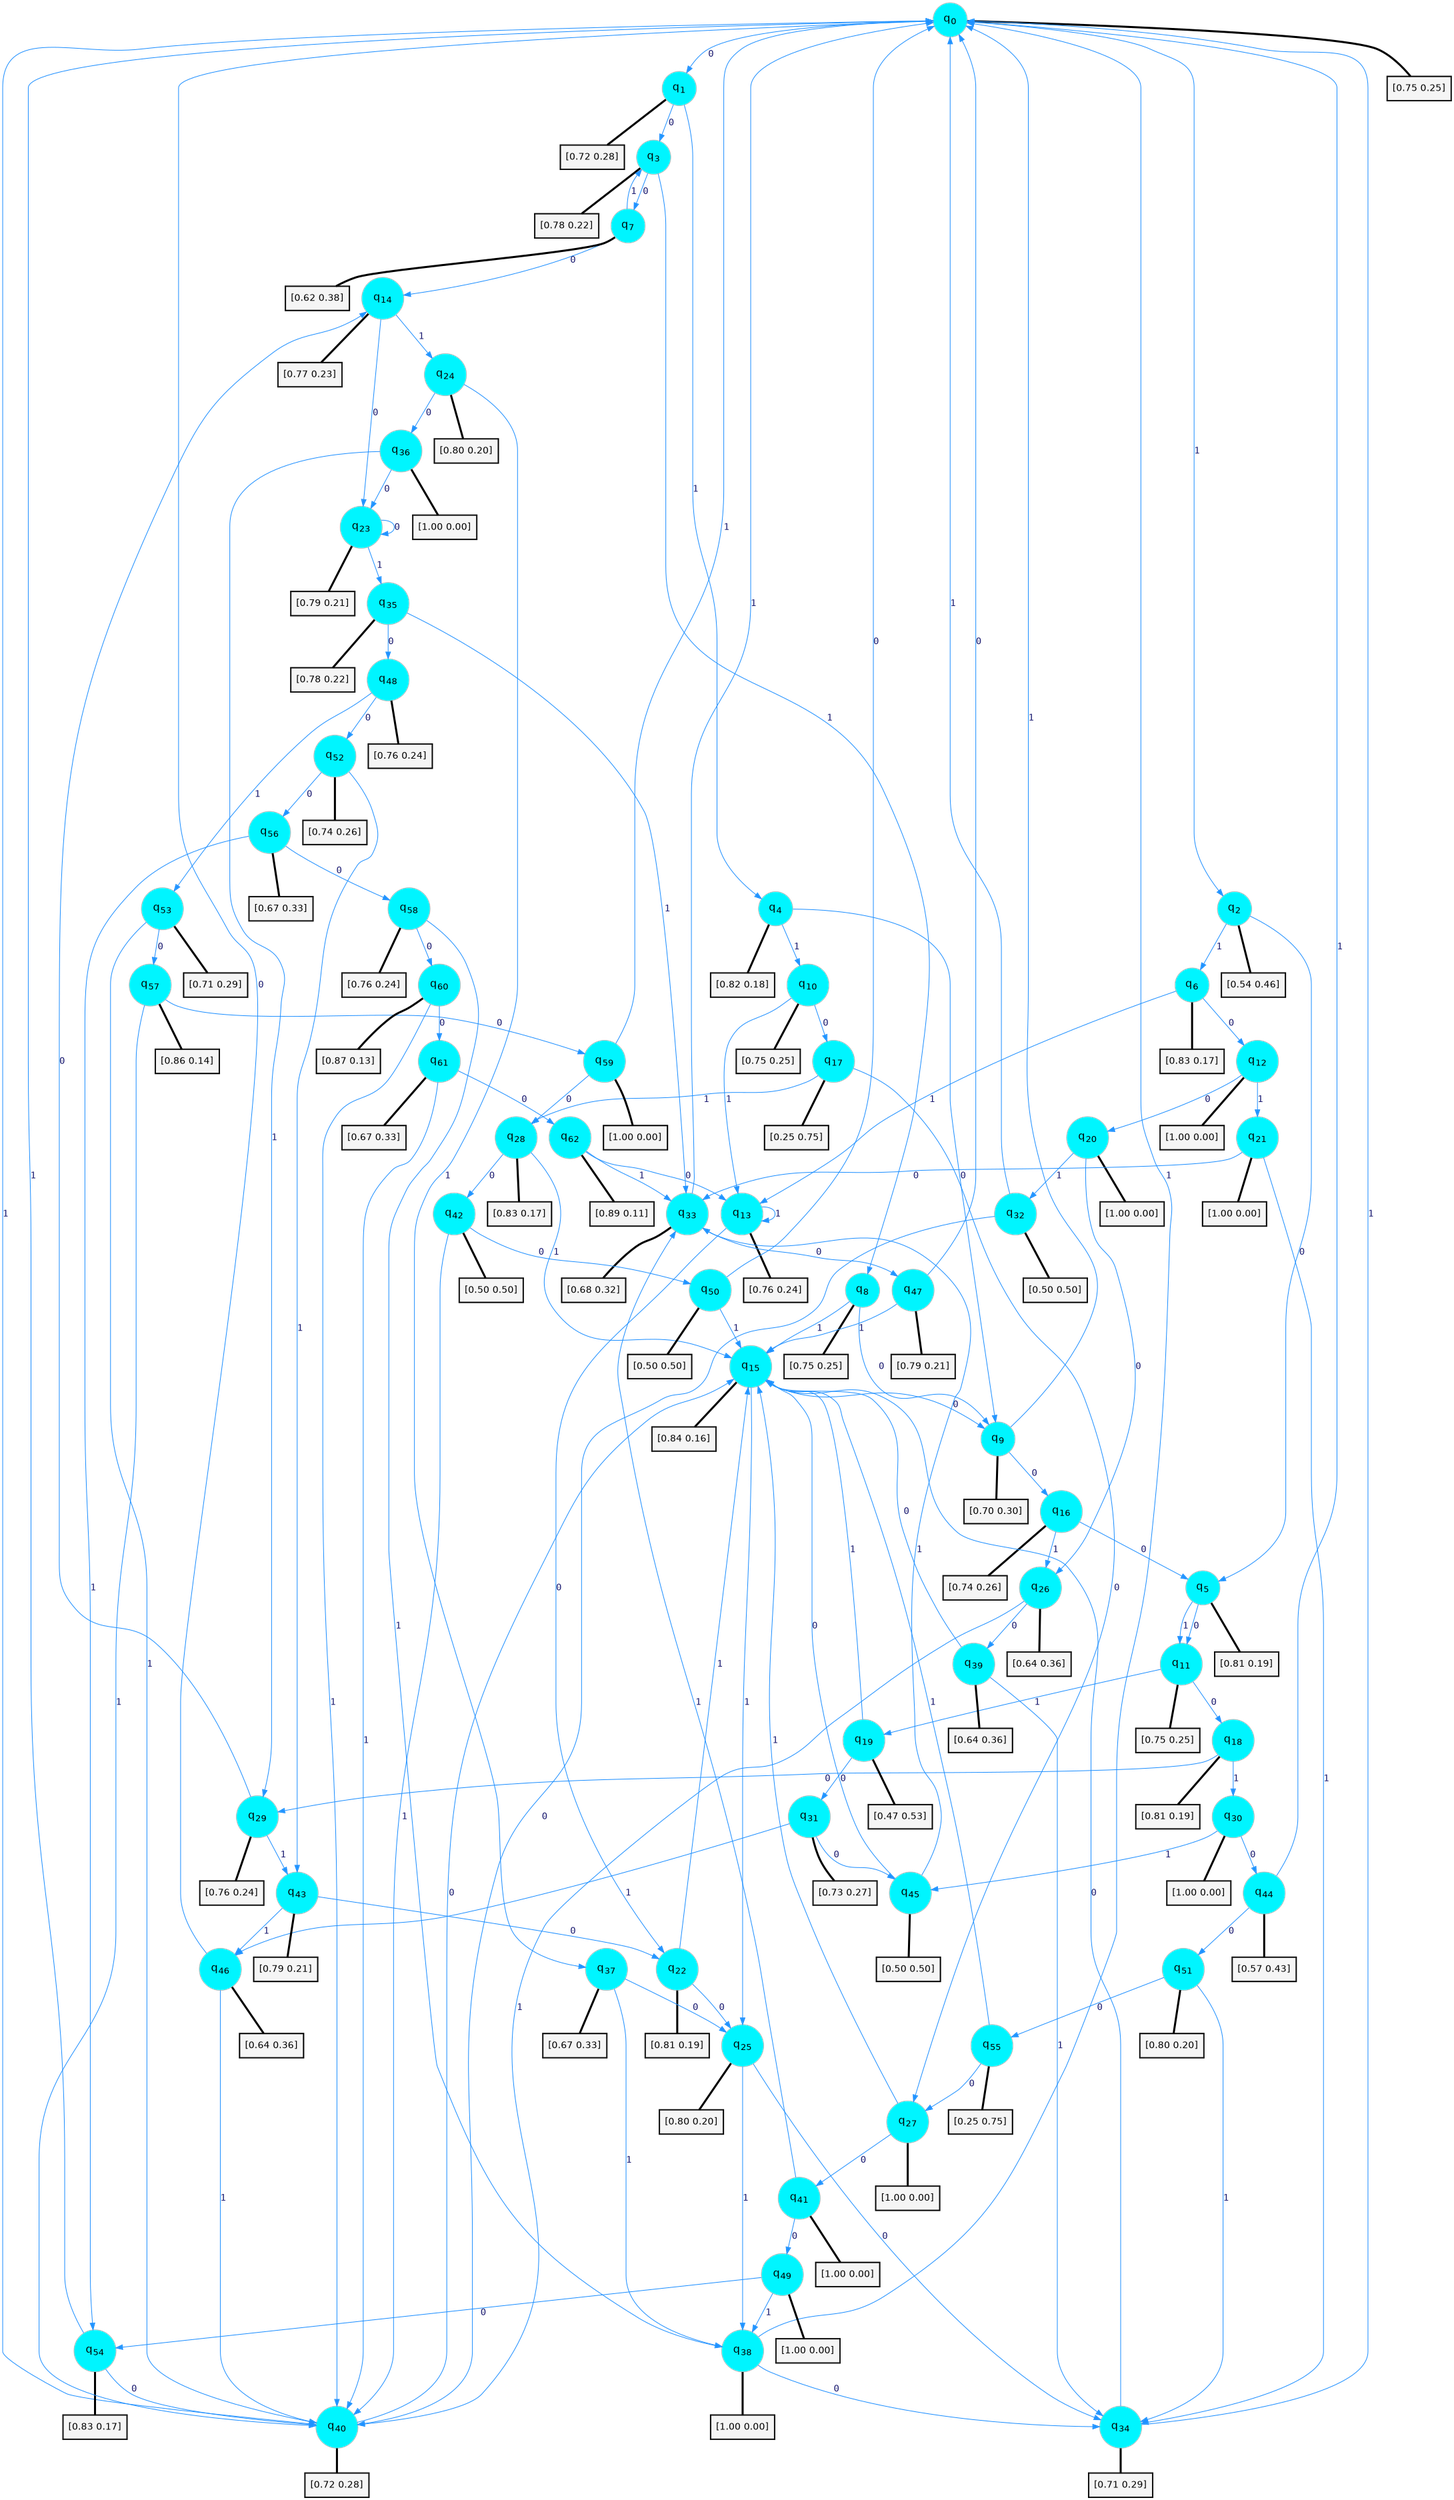digraph G {
graph [
bgcolor=transparent, dpi=300, rankdir=TD, size="40,25"];
node [
color=gray, fillcolor=turquoise1, fontcolor=black, fontname=Helvetica, fontsize=16, fontweight=bold, shape=circle, style=filled];
edge [
arrowsize=1, color=dodgerblue1, fontcolor=midnightblue, fontname=courier, fontweight=bold, penwidth=1, style=solid, weight=20];
0[label=<q<SUB>0</SUB>>];
1[label=<q<SUB>1</SUB>>];
2[label=<q<SUB>2</SUB>>];
3[label=<q<SUB>3</SUB>>];
4[label=<q<SUB>4</SUB>>];
5[label=<q<SUB>5</SUB>>];
6[label=<q<SUB>6</SUB>>];
7[label=<q<SUB>7</SUB>>];
8[label=<q<SUB>8</SUB>>];
9[label=<q<SUB>9</SUB>>];
10[label=<q<SUB>10</SUB>>];
11[label=<q<SUB>11</SUB>>];
12[label=<q<SUB>12</SUB>>];
13[label=<q<SUB>13</SUB>>];
14[label=<q<SUB>14</SUB>>];
15[label=<q<SUB>15</SUB>>];
16[label=<q<SUB>16</SUB>>];
17[label=<q<SUB>17</SUB>>];
18[label=<q<SUB>18</SUB>>];
19[label=<q<SUB>19</SUB>>];
20[label=<q<SUB>20</SUB>>];
21[label=<q<SUB>21</SUB>>];
22[label=<q<SUB>22</SUB>>];
23[label=<q<SUB>23</SUB>>];
24[label=<q<SUB>24</SUB>>];
25[label=<q<SUB>25</SUB>>];
26[label=<q<SUB>26</SUB>>];
27[label=<q<SUB>27</SUB>>];
28[label=<q<SUB>28</SUB>>];
29[label=<q<SUB>29</SUB>>];
30[label=<q<SUB>30</SUB>>];
31[label=<q<SUB>31</SUB>>];
32[label=<q<SUB>32</SUB>>];
33[label=<q<SUB>33</SUB>>];
34[label=<q<SUB>34</SUB>>];
35[label=<q<SUB>35</SUB>>];
36[label=<q<SUB>36</SUB>>];
37[label=<q<SUB>37</SUB>>];
38[label=<q<SUB>38</SUB>>];
39[label=<q<SUB>39</SUB>>];
40[label=<q<SUB>40</SUB>>];
41[label=<q<SUB>41</SUB>>];
42[label=<q<SUB>42</SUB>>];
43[label=<q<SUB>43</SUB>>];
44[label=<q<SUB>44</SUB>>];
45[label=<q<SUB>45</SUB>>];
46[label=<q<SUB>46</SUB>>];
47[label=<q<SUB>47</SUB>>];
48[label=<q<SUB>48</SUB>>];
49[label=<q<SUB>49</SUB>>];
50[label=<q<SUB>50</SUB>>];
51[label=<q<SUB>51</SUB>>];
52[label=<q<SUB>52</SUB>>];
53[label=<q<SUB>53</SUB>>];
54[label=<q<SUB>54</SUB>>];
55[label=<q<SUB>55</SUB>>];
56[label=<q<SUB>56</SUB>>];
57[label=<q<SUB>57</SUB>>];
58[label=<q<SUB>58</SUB>>];
59[label=<q<SUB>59</SUB>>];
60[label=<q<SUB>60</SUB>>];
61[label=<q<SUB>61</SUB>>];
62[label=<q<SUB>62</SUB>>];
63[label="[0.75 0.25]", shape=box,fontcolor=black, fontname=Helvetica, fontsize=14, penwidth=2, fillcolor=whitesmoke,color=black];
64[label="[0.72 0.28]", shape=box,fontcolor=black, fontname=Helvetica, fontsize=14, penwidth=2, fillcolor=whitesmoke,color=black];
65[label="[0.54 0.46]", shape=box,fontcolor=black, fontname=Helvetica, fontsize=14, penwidth=2, fillcolor=whitesmoke,color=black];
66[label="[0.78 0.22]", shape=box,fontcolor=black, fontname=Helvetica, fontsize=14, penwidth=2, fillcolor=whitesmoke,color=black];
67[label="[0.82 0.18]", shape=box,fontcolor=black, fontname=Helvetica, fontsize=14, penwidth=2, fillcolor=whitesmoke,color=black];
68[label="[0.81 0.19]", shape=box,fontcolor=black, fontname=Helvetica, fontsize=14, penwidth=2, fillcolor=whitesmoke,color=black];
69[label="[0.83 0.17]", shape=box,fontcolor=black, fontname=Helvetica, fontsize=14, penwidth=2, fillcolor=whitesmoke,color=black];
70[label="[0.62 0.38]", shape=box,fontcolor=black, fontname=Helvetica, fontsize=14, penwidth=2, fillcolor=whitesmoke,color=black];
71[label="[0.75 0.25]", shape=box,fontcolor=black, fontname=Helvetica, fontsize=14, penwidth=2, fillcolor=whitesmoke,color=black];
72[label="[0.70 0.30]", shape=box,fontcolor=black, fontname=Helvetica, fontsize=14, penwidth=2, fillcolor=whitesmoke,color=black];
73[label="[0.75 0.25]", shape=box,fontcolor=black, fontname=Helvetica, fontsize=14, penwidth=2, fillcolor=whitesmoke,color=black];
74[label="[0.75 0.25]", shape=box,fontcolor=black, fontname=Helvetica, fontsize=14, penwidth=2, fillcolor=whitesmoke,color=black];
75[label="[1.00 0.00]", shape=box,fontcolor=black, fontname=Helvetica, fontsize=14, penwidth=2, fillcolor=whitesmoke,color=black];
76[label="[0.76 0.24]", shape=box,fontcolor=black, fontname=Helvetica, fontsize=14, penwidth=2, fillcolor=whitesmoke,color=black];
77[label="[0.77 0.23]", shape=box,fontcolor=black, fontname=Helvetica, fontsize=14, penwidth=2, fillcolor=whitesmoke,color=black];
78[label="[0.84 0.16]", shape=box,fontcolor=black, fontname=Helvetica, fontsize=14, penwidth=2, fillcolor=whitesmoke,color=black];
79[label="[0.74 0.26]", shape=box,fontcolor=black, fontname=Helvetica, fontsize=14, penwidth=2, fillcolor=whitesmoke,color=black];
80[label="[0.25 0.75]", shape=box,fontcolor=black, fontname=Helvetica, fontsize=14, penwidth=2, fillcolor=whitesmoke,color=black];
81[label="[0.81 0.19]", shape=box,fontcolor=black, fontname=Helvetica, fontsize=14, penwidth=2, fillcolor=whitesmoke,color=black];
82[label="[0.47 0.53]", shape=box,fontcolor=black, fontname=Helvetica, fontsize=14, penwidth=2, fillcolor=whitesmoke,color=black];
83[label="[1.00 0.00]", shape=box,fontcolor=black, fontname=Helvetica, fontsize=14, penwidth=2, fillcolor=whitesmoke,color=black];
84[label="[1.00 0.00]", shape=box,fontcolor=black, fontname=Helvetica, fontsize=14, penwidth=2, fillcolor=whitesmoke,color=black];
85[label="[0.81 0.19]", shape=box,fontcolor=black, fontname=Helvetica, fontsize=14, penwidth=2, fillcolor=whitesmoke,color=black];
86[label="[0.79 0.21]", shape=box,fontcolor=black, fontname=Helvetica, fontsize=14, penwidth=2, fillcolor=whitesmoke,color=black];
87[label="[0.80 0.20]", shape=box,fontcolor=black, fontname=Helvetica, fontsize=14, penwidth=2, fillcolor=whitesmoke,color=black];
88[label="[0.80 0.20]", shape=box,fontcolor=black, fontname=Helvetica, fontsize=14, penwidth=2, fillcolor=whitesmoke,color=black];
89[label="[0.64 0.36]", shape=box,fontcolor=black, fontname=Helvetica, fontsize=14, penwidth=2, fillcolor=whitesmoke,color=black];
90[label="[1.00 0.00]", shape=box,fontcolor=black, fontname=Helvetica, fontsize=14, penwidth=2, fillcolor=whitesmoke,color=black];
91[label="[0.83 0.17]", shape=box,fontcolor=black, fontname=Helvetica, fontsize=14, penwidth=2, fillcolor=whitesmoke,color=black];
92[label="[0.76 0.24]", shape=box,fontcolor=black, fontname=Helvetica, fontsize=14, penwidth=2, fillcolor=whitesmoke,color=black];
93[label="[1.00 0.00]", shape=box,fontcolor=black, fontname=Helvetica, fontsize=14, penwidth=2, fillcolor=whitesmoke,color=black];
94[label="[0.73 0.27]", shape=box,fontcolor=black, fontname=Helvetica, fontsize=14, penwidth=2, fillcolor=whitesmoke,color=black];
95[label="[0.50 0.50]", shape=box,fontcolor=black, fontname=Helvetica, fontsize=14, penwidth=2, fillcolor=whitesmoke,color=black];
96[label="[0.68 0.32]", shape=box,fontcolor=black, fontname=Helvetica, fontsize=14, penwidth=2, fillcolor=whitesmoke,color=black];
97[label="[0.71 0.29]", shape=box,fontcolor=black, fontname=Helvetica, fontsize=14, penwidth=2, fillcolor=whitesmoke,color=black];
98[label="[0.78 0.22]", shape=box,fontcolor=black, fontname=Helvetica, fontsize=14, penwidth=2, fillcolor=whitesmoke,color=black];
99[label="[1.00 0.00]", shape=box,fontcolor=black, fontname=Helvetica, fontsize=14, penwidth=2, fillcolor=whitesmoke,color=black];
100[label="[0.67 0.33]", shape=box,fontcolor=black, fontname=Helvetica, fontsize=14, penwidth=2, fillcolor=whitesmoke,color=black];
101[label="[1.00 0.00]", shape=box,fontcolor=black, fontname=Helvetica, fontsize=14, penwidth=2, fillcolor=whitesmoke,color=black];
102[label="[0.64 0.36]", shape=box,fontcolor=black, fontname=Helvetica, fontsize=14, penwidth=2, fillcolor=whitesmoke,color=black];
103[label="[0.72 0.28]", shape=box,fontcolor=black, fontname=Helvetica, fontsize=14, penwidth=2, fillcolor=whitesmoke,color=black];
104[label="[1.00 0.00]", shape=box,fontcolor=black, fontname=Helvetica, fontsize=14, penwidth=2, fillcolor=whitesmoke,color=black];
105[label="[0.50 0.50]", shape=box,fontcolor=black, fontname=Helvetica, fontsize=14, penwidth=2, fillcolor=whitesmoke,color=black];
106[label="[0.79 0.21]", shape=box,fontcolor=black, fontname=Helvetica, fontsize=14, penwidth=2, fillcolor=whitesmoke,color=black];
107[label="[0.57 0.43]", shape=box,fontcolor=black, fontname=Helvetica, fontsize=14, penwidth=2, fillcolor=whitesmoke,color=black];
108[label="[0.50 0.50]", shape=box,fontcolor=black, fontname=Helvetica, fontsize=14, penwidth=2, fillcolor=whitesmoke,color=black];
109[label="[0.64 0.36]", shape=box,fontcolor=black, fontname=Helvetica, fontsize=14, penwidth=2, fillcolor=whitesmoke,color=black];
110[label="[0.79 0.21]", shape=box,fontcolor=black, fontname=Helvetica, fontsize=14, penwidth=2, fillcolor=whitesmoke,color=black];
111[label="[0.76 0.24]", shape=box,fontcolor=black, fontname=Helvetica, fontsize=14, penwidth=2, fillcolor=whitesmoke,color=black];
112[label="[1.00 0.00]", shape=box,fontcolor=black, fontname=Helvetica, fontsize=14, penwidth=2, fillcolor=whitesmoke,color=black];
113[label="[0.50 0.50]", shape=box,fontcolor=black, fontname=Helvetica, fontsize=14, penwidth=2, fillcolor=whitesmoke,color=black];
114[label="[0.80 0.20]", shape=box,fontcolor=black, fontname=Helvetica, fontsize=14, penwidth=2, fillcolor=whitesmoke,color=black];
115[label="[0.74 0.26]", shape=box,fontcolor=black, fontname=Helvetica, fontsize=14, penwidth=2, fillcolor=whitesmoke,color=black];
116[label="[0.71 0.29]", shape=box,fontcolor=black, fontname=Helvetica, fontsize=14, penwidth=2, fillcolor=whitesmoke,color=black];
117[label="[0.83 0.17]", shape=box,fontcolor=black, fontname=Helvetica, fontsize=14, penwidth=2, fillcolor=whitesmoke,color=black];
118[label="[0.25 0.75]", shape=box,fontcolor=black, fontname=Helvetica, fontsize=14, penwidth=2, fillcolor=whitesmoke,color=black];
119[label="[0.67 0.33]", shape=box,fontcolor=black, fontname=Helvetica, fontsize=14, penwidth=2, fillcolor=whitesmoke,color=black];
120[label="[0.86 0.14]", shape=box,fontcolor=black, fontname=Helvetica, fontsize=14, penwidth=2, fillcolor=whitesmoke,color=black];
121[label="[0.76 0.24]", shape=box,fontcolor=black, fontname=Helvetica, fontsize=14, penwidth=2, fillcolor=whitesmoke,color=black];
122[label="[1.00 0.00]", shape=box,fontcolor=black, fontname=Helvetica, fontsize=14, penwidth=2, fillcolor=whitesmoke,color=black];
123[label="[0.87 0.13]", shape=box,fontcolor=black, fontname=Helvetica, fontsize=14, penwidth=2, fillcolor=whitesmoke,color=black];
124[label="[0.67 0.33]", shape=box,fontcolor=black, fontname=Helvetica, fontsize=14, penwidth=2, fillcolor=whitesmoke,color=black];
125[label="[0.89 0.11]", shape=box,fontcolor=black, fontname=Helvetica, fontsize=14, penwidth=2, fillcolor=whitesmoke,color=black];
0->1 [label=0];
0->2 [label=1];
0->63 [arrowhead=none, penwidth=3,color=black];
1->3 [label=0];
1->4 [label=1];
1->64 [arrowhead=none, penwidth=3,color=black];
2->5 [label=0];
2->6 [label=1];
2->65 [arrowhead=none, penwidth=3,color=black];
3->7 [label=0];
3->8 [label=1];
3->66 [arrowhead=none, penwidth=3,color=black];
4->9 [label=0];
4->10 [label=1];
4->67 [arrowhead=none, penwidth=3,color=black];
5->11 [label=0];
5->11 [label=1];
5->68 [arrowhead=none, penwidth=3,color=black];
6->12 [label=0];
6->13 [label=1];
6->69 [arrowhead=none, penwidth=3,color=black];
7->14 [label=0];
7->3 [label=1];
7->70 [arrowhead=none, penwidth=3,color=black];
8->9 [label=0];
8->15 [label=1];
8->71 [arrowhead=none, penwidth=3,color=black];
9->16 [label=0];
9->0 [label=1];
9->72 [arrowhead=none, penwidth=3,color=black];
10->17 [label=0];
10->13 [label=1];
10->73 [arrowhead=none, penwidth=3,color=black];
11->18 [label=0];
11->19 [label=1];
11->74 [arrowhead=none, penwidth=3,color=black];
12->20 [label=0];
12->21 [label=1];
12->75 [arrowhead=none, penwidth=3,color=black];
13->22 [label=0];
13->13 [label=1];
13->76 [arrowhead=none, penwidth=3,color=black];
14->23 [label=0];
14->24 [label=1];
14->77 [arrowhead=none, penwidth=3,color=black];
15->9 [label=0];
15->25 [label=1];
15->78 [arrowhead=none, penwidth=3,color=black];
16->5 [label=0];
16->26 [label=1];
16->79 [arrowhead=none, penwidth=3,color=black];
17->27 [label=0];
17->28 [label=1];
17->80 [arrowhead=none, penwidth=3,color=black];
18->29 [label=0];
18->30 [label=1];
18->81 [arrowhead=none, penwidth=3,color=black];
19->31 [label=0];
19->15 [label=1];
19->82 [arrowhead=none, penwidth=3,color=black];
20->26 [label=0];
20->32 [label=1];
20->83 [arrowhead=none, penwidth=3,color=black];
21->33 [label=0];
21->34 [label=1];
21->84 [arrowhead=none, penwidth=3,color=black];
22->25 [label=0];
22->15 [label=1];
22->85 [arrowhead=none, penwidth=3,color=black];
23->23 [label=0];
23->35 [label=1];
23->86 [arrowhead=none, penwidth=3,color=black];
24->36 [label=0];
24->37 [label=1];
24->87 [arrowhead=none, penwidth=3,color=black];
25->34 [label=0];
25->38 [label=1];
25->88 [arrowhead=none, penwidth=3,color=black];
26->39 [label=0];
26->40 [label=1];
26->89 [arrowhead=none, penwidth=3,color=black];
27->41 [label=0];
27->15 [label=1];
27->90 [arrowhead=none, penwidth=3,color=black];
28->42 [label=0];
28->15 [label=1];
28->91 [arrowhead=none, penwidth=3,color=black];
29->14 [label=0];
29->43 [label=1];
29->92 [arrowhead=none, penwidth=3,color=black];
30->44 [label=0];
30->45 [label=1];
30->93 [arrowhead=none, penwidth=3,color=black];
31->45 [label=0];
31->46 [label=1];
31->94 [arrowhead=none, penwidth=3,color=black];
32->40 [label=0];
32->0 [label=1];
32->95 [arrowhead=none, penwidth=3,color=black];
33->47 [label=0];
33->0 [label=1];
33->96 [arrowhead=none, penwidth=3,color=black];
34->15 [label=0];
34->0 [label=1];
34->97 [arrowhead=none, penwidth=3,color=black];
35->48 [label=0];
35->33 [label=1];
35->98 [arrowhead=none, penwidth=3,color=black];
36->23 [label=0];
36->29 [label=1];
36->99 [arrowhead=none, penwidth=3,color=black];
37->25 [label=0];
37->38 [label=1];
37->100 [arrowhead=none, penwidth=3,color=black];
38->34 [label=0];
38->0 [label=1];
38->101 [arrowhead=none, penwidth=3,color=black];
39->15 [label=0];
39->34 [label=1];
39->102 [arrowhead=none, penwidth=3,color=black];
40->15 [label=0];
40->0 [label=1];
40->103 [arrowhead=none, penwidth=3,color=black];
41->49 [label=0];
41->33 [label=1];
41->104 [arrowhead=none, penwidth=3,color=black];
42->50 [label=0];
42->40 [label=1];
42->105 [arrowhead=none, penwidth=3,color=black];
43->22 [label=0];
43->46 [label=1];
43->106 [arrowhead=none, penwidth=3,color=black];
44->51 [label=0];
44->0 [label=1];
44->107 [arrowhead=none, penwidth=3,color=black];
45->15 [label=0];
45->33 [label=1];
45->108 [arrowhead=none, penwidth=3,color=black];
46->0 [label=0];
46->40 [label=1];
46->109 [arrowhead=none, penwidth=3,color=black];
47->0 [label=0];
47->15 [label=1];
47->110 [arrowhead=none, penwidth=3,color=black];
48->52 [label=0];
48->53 [label=1];
48->111 [arrowhead=none, penwidth=3,color=black];
49->54 [label=0];
49->38 [label=1];
49->112 [arrowhead=none, penwidth=3,color=black];
50->0 [label=0];
50->15 [label=1];
50->113 [arrowhead=none, penwidth=3,color=black];
51->55 [label=0];
51->34 [label=1];
51->114 [arrowhead=none, penwidth=3,color=black];
52->56 [label=0];
52->43 [label=1];
52->115 [arrowhead=none, penwidth=3,color=black];
53->57 [label=0];
53->40 [label=1];
53->116 [arrowhead=none, penwidth=3,color=black];
54->40 [label=0];
54->0 [label=1];
54->117 [arrowhead=none, penwidth=3,color=black];
55->27 [label=0];
55->15 [label=1];
55->118 [arrowhead=none, penwidth=3,color=black];
56->58 [label=0];
56->54 [label=1];
56->119 [arrowhead=none, penwidth=3,color=black];
57->59 [label=0];
57->40 [label=1];
57->120 [arrowhead=none, penwidth=3,color=black];
58->60 [label=0];
58->38 [label=1];
58->121 [arrowhead=none, penwidth=3,color=black];
59->28 [label=0];
59->0 [label=1];
59->122 [arrowhead=none, penwidth=3,color=black];
60->61 [label=0];
60->40 [label=1];
60->123 [arrowhead=none, penwidth=3,color=black];
61->62 [label=0];
61->40 [label=1];
61->124 [arrowhead=none, penwidth=3,color=black];
62->13 [label=0];
62->33 [label=1];
62->125 [arrowhead=none, penwidth=3,color=black];
}
